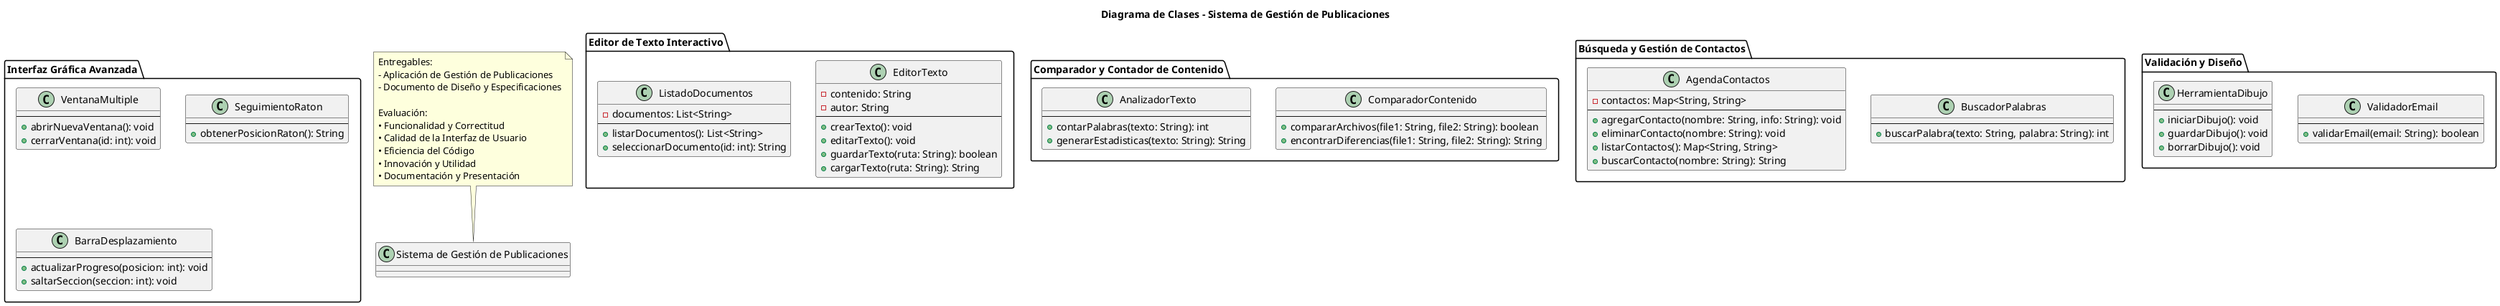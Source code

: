 @startuml
title Diagrama de Clases - Sistema de Gestión de Publicaciones

' ================================
' Editor de Texto Interactivo
' ================================
package "Editor de Texto Interactivo" {

  class EditorTexto {
    ' Modelos (atributos)
    - contenido: String
    - autor: String
    --
    ' Métodos
    + crearTexto(): void
    + editarTexto(): void
    + guardarTexto(ruta: String): boolean
    + cargarTexto(ruta: String): String
  }

  class ListadoDocumentos {
    ' Modelos
    - documentos: List<String>
    --
    ' Métodos
    + listarDocumentos(): List<String>
    + seleccionarDocumento(id: int): String
  }
}

' =============================================
' Comparador y Contador de Contenido
' =============================================
package "Comparador y Contador de Contenido" {

  class ComparadorContenido {
    ' (Sin atributos particulares)
    --
    ' Métodos
    + compararArchivos(file1: String, file2: String): boolean
    + encontrarDiferencias(file1: String, file2: String): String
  }

  class AnalizadorTexto {
    ' (Sin atributos particulares)
    --
    ' Métodos
    + contarPalabras(texto: String): int
    + generarEstadisticas(texto: String): String
  }
}

' =============================================
' Búsqueda de Palabras y Gestión de Contactos
' =============================================
package "Búsqueda y Gestión de Contactos" {

  class BuscadorPalabras {
    ' (Sin atributos particulares)
    --
    ' Métodos
    + buscarPalabra(texto: String, palabra: String): int
  }

  class AgendaContactos {
    ' Modelos
    - contactos: Map<String, String>
    --
    ' Métodos
    + agregarContacto(nombre: String, info: String): void
    + eliminarContacto(nombre: String): void
    + listarContactos(): Map<String, String>
    + buscarContacto(nombre: String): String
  }
}

' =============================================
' Interfaz Gráfica Avanzada
' =============================================
package "Interfaz Gráfica Avanzada" {

  class VentanaMultiple {
    ' (Sin atributos particulares)
    --
    ' Métodos
    + abrirNuevaVentana(): void
    + cerrarVentana(id: int): void
  }

  class SeguimientoRaton {
    ' (Sin atributos particulares)
    --
    ' Métodos
    + obtenerPosicionRaton(): String
  }

  class BarraDesplazamiento {
    ' (Sin atributos particulares)
    --
    ' Métodos
    + actualizarProgreso(posicion: int): void
    + saltarSeccion(seccion: int): void
  }
}

' =============================================
' Validación de E-mail y Diseño Gráfico
' =============================================
package "Validación y Diseño" {

  class ValidadorEmail {
    ' (Sin atributos particulares)
    --
    ' Métodos
    + validarEmail(email: String): boolean
  }

  class HerramientaDibujo {
    ' (Sin atributos particulares)
    --
    ' Métodos
    + iniciarDibujo(): void
    + guardarDibujo(): void
    + borrarDibujo(): void
  }
}

' =============================================
' Nota de Entregables y Evaluación
' =============================================
note as NotaEvaluacion
Entregables:
- Aplicación de Gestión de Publicaciones
- Documento de Diseño y Especificaciones

Evaluación:
• Funcionalidad y Correctitud
• Calidad de la Interfaz de Usuario
• Eficiencia del Código
• Innovación y Utilidad
• Documentación y Presentación
end note

NotaEvaluacion .. "Sistema de Gestión de Publicaciones"

@enduml
